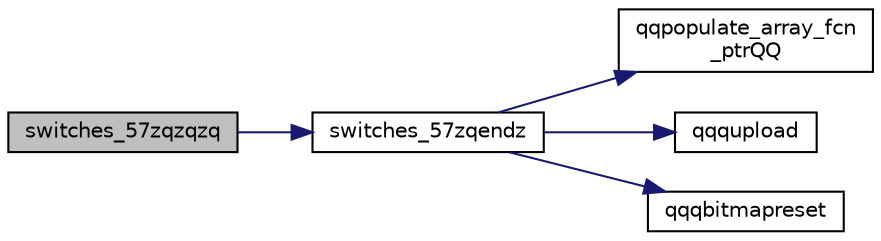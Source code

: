 digraph "switches_57zqzqzq"
{
  edge [fontname="Helvetica",fontsize="10",labelfontname="Helvetica",labelfontsize="10"];
  node [fontname="Helvetica",fontsize="10",shape=record];
  rankdir="LR";
  Node1768 [label="switches_57zqzqzq",height=0.2,width=0.4,color="black", fillcolor="grey75", style="filled", fontcolor="black"];
  Node1768 -> Node1769 [color="midnightblue",fontsize="10",style="solid",fontname="Helvetica"];
  Node1769 [label="switches_57zqendz",height=0.2,width=0.4,color="black", fillcolor="white", style="filled",URL="$inszt__switches_8c.html#ad51832297247c1ed4a8e22659b160627"];
  Node1769 -> Node1770 [color="midnightblue",fontsize="10",style="solid",fontname="Helvetica"];
  Node1770 [label="qqpopulate_array_fcn\l_ptrQQ",height=0.2,width=0.4,color="black", fillcolor="white", style="filled",URL="$inszt__switches_8c.html#a4ad6fa1bb94fc1c3ac2dc30925106081"];
  Node1769 -> Node1771 [color="midnightblue",fontsize="10",style="solid",fontname="Helvetica"];
  Node1771 [label="qqqupload",height=0.2,width=0.4,color="black", fillcolor="white", style="filled",URL="$inszt__switches_8c.html#a109761d7f84a96b5606e507bace276b5"];
  Node1769 -> Node1772 [color="midnightblue",fontsize="10",style="solid",fontname="Helvetica"];
  Node1772 [label="qqqbitmapreset",height=0.2,width=0.4,color="black", fillcolor="white", style="filled",URL="$inszt__switches_8c.html#a5688fceaed93ba591e78ee15ccb0187f"];
}
